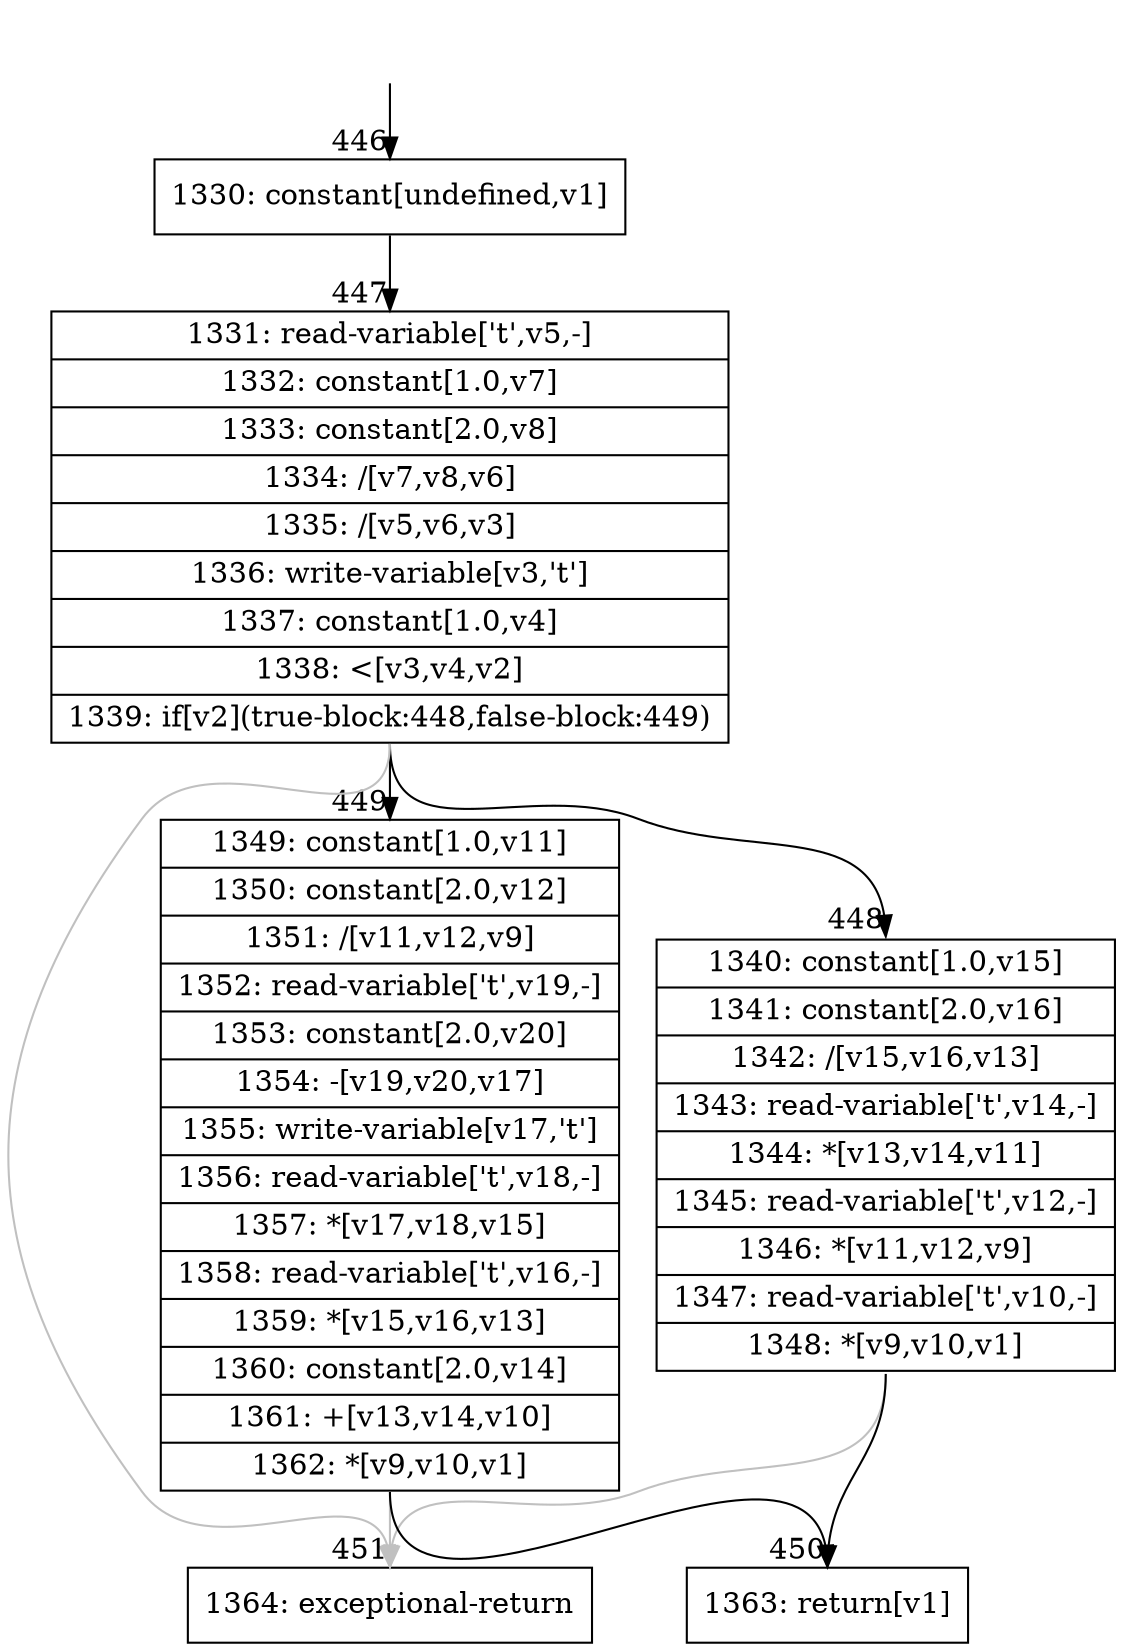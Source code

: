 digraph {
rankdir="TD"
BB_entry46[shape=none,label=""];
BB_entry46 -> BB446 [tailport=s, headport=n, headlabel="    446"]
BB446 [shape=record label="{1330: constant[undefined,v1]}" ] 
BB446 -> BB447 [tailport=s, headport=n, headlabel="      447"]
BB447 [shape=record label="{1331: read-variable['t',v5,-]|1332: constant[1.0,v7]|1333: constant[2.0,v8]|1334: /[v7,v8,v6]|1335: /[v5,v6,v3]|1336: write-variable[v3,'t']|1337: constant[1.0,v4]|1338: \<[v3,v4,v2]|1339: if[v2](true-block:448,false-block:449)}" ] 
BB447 -> BB448 [tailport=s, headport=n, headlabel="      448"]
BB447 -> BB449 [tailport=s, headport=n, headlabel="      449"]
BB447 -> BB451 [tailport=s, headport=n, color=gray, headlabel="      451"]
BB448 [shape=record label="{1340: constant[1.0,v15]|1341: constant[2.0,v16]|1342: /[v15,v16,v13]|1343: read-variable['t',v14,-]|1344: *[v13,v14,v11]|1345: read-variable['t',v12,-]|1346: *[v11,v12,v9]|1347: read-variable['t',v10,-]|1348: *[v9,v10,v1]}" ] 
BB448 -> BB450 [tailport=s, headport=n, headlabel="      450"]
BB448 -> BB451 [tailport=s, headport=n, color=gray]
BB449 [shape=record label="{1349: constant[1.0,v11]|1350: constant[2.0,v12]|1351: /[v11,v12,v9]|1352: read-variable['t',v19,-]|1353: constant[2.0,v20]|1354: -[v19,v20,v17]|1355: write-variable[v17,'t']|1356: read-variable['t',v18,-]|1357: *[v17,v18,v15]|1358: read-variable['t',v16,-]|1359: *[v15,v16,v13]|1360: constant[2.0,v14]|1361: +[v13,v14,v10]|1362: *[v9,v10,v1]}" ] 
BB449 -> BB450 [tailport=s, headport=n]
BB449 -> BB451 [tailport=s, headport=n, color=gray]
BB450 [shape=record label="{1363: return[v1]}" ] 
BB451 [shape=record label="{1364: exceptional-return}" ] 
//#$~ 540
}
